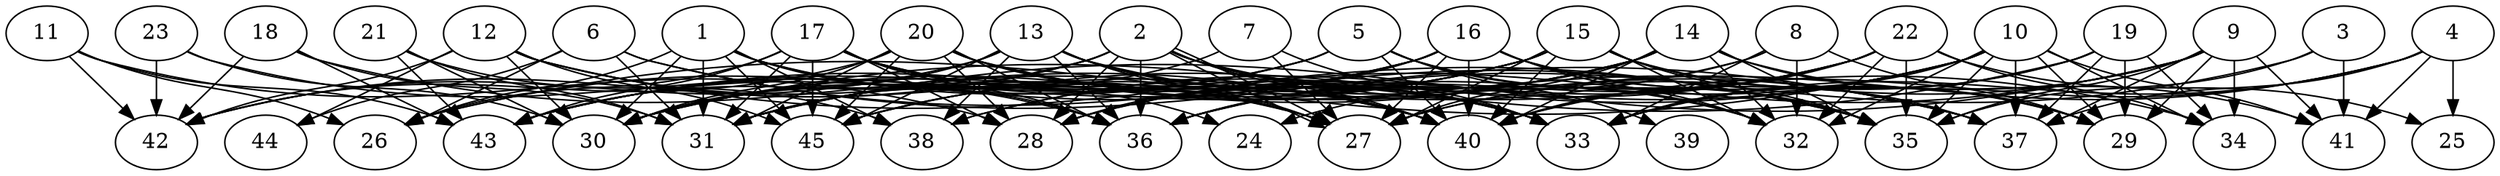 // DAG automatically generated by daggen at Thu Oct  3 14:07:24 2019
// ./daggen --dot -n 45 --ccr 0.5 --fat 0.9 --regular 0.5 --density 0.5 --mindata 5242880 --maxdata 52428800 
digraph G {
  1 [size="43403264", alpha="0.07", expect_size="21701632"] 
  1 -> 26 [size ="21701632"]
  1 -> 27 [size ="21701632"]
  1 -> 30 [size ="21701632"]
  1 -> 31 [size ="21701632"]
  1 -> 33 [size ="21701632"]
  1 -> 36 [size ="21701632"]
  1 -> 38 [size ="21701632"]
  1 -> 45 [size ="21701632"]
  2 [size="72099840", alpha="0.11", expect_size="36049920"] 
  2 -> 27 [size ="36049920"]
  2 -> 27 [size ="36049920"]
  2 -> 28 [size ="36049920"]
  2 -> 30 [size ="36049920"]
  2 -> 32 [size ="36049920"]
  2 -> 33 [size ="36049920"]
  2 -> 34 [size ="36049920"]
  2 -> 36 [size ="36049920"]
  2 -> 40 [size ="36049920"]
  2 -> 42 [size ="36049920"]
  2 -> 43 [size ="36049920"]
  3 [size="77699072", alpha="0.00", expect_size="38849536"] 
  3 -> 35 [size ="38849536"]
  3 -> 36 [size ="38849536"]
  3 -> 41 [size ="38849536"]
  4 [size="10878976", alpha="0.05", expect_size="5439488"] 
  4 -> 25 [size ="5439488"]
  4 -> 27 [size ="5439488"]
  4 -> 33 [size ="5439488"]
  4 -> 37 [size ="5439488"]
  4 -> 40 [size ="5439488"]
  4 -> 41 [size ="5439488"]
  5 [size="90550272", alpha="0.15", expect_size="45275136"] 
  5 -> 30 [size ="45275136"]
  5 -> 31 [size ="45275136"]
  5 -> 32 [size ="45275136"]
  5 -> 35 [size ="45275136"]
  5 -> 39 [size ="45275136"]
  5 -> 40 [size ="45275136"]
  5 -> 43 [size ="45275136"]
  6 [size="17668096", alpha="0.19", expect_size="8834048"] 
  6 -> 26 [size ="8834048"]
  6 -> 31 [size ="8834048"]
  6 -> 35 [size ="8834048"]
  6 -> 37 [size ="8834048"]
  6 -> 44 [size ="8834048"]
  7 [size="63758336", alpha="0.00", expect_size="31879168"] 
  7 -> 27 [size ="31879168"]
  7 -> 31 [size ="31879168"]
  7 -> 33 [size ="31879168"]
  8 [size="76083200", alpha="0.14", expect_size="38041600"] 
  8 -> 29 [size ="38041600"]
  8 -> 31 [size ="38041600"]
  8 -> 32 [size ="38041600"]
  8 -> 33 [size ="38041600"]
  8 -> 36 [size ="38041600"]
  9 [size="95619072", alpha="0.09", expect_size="47809536"] 
  9 -> 27 [size ="47809536"]
  9 -> 28 [size ="47809536"]
  9 -> 29 [size ="47809536"]
  9 -> 31 [size ="47809536"]
  9 -> 33 [size ="47809536"]
  9 -> 34 [size ="47809536"]
  9 -> 35 [size ="47809536"]
  9 -> 37 [size ="47809536"]
  9 -> 41 [size ="47809536"]
  10 [size="99713024", alpha="0.15", expect_size="49856512"] 
  10 -> 26 [size ="49856512"]
  10 -> 29 [size ="49856512"]
  10 -> 32 [size ="49856512"]
  10 -> 33 [size ="49856512"]
  10 -> 34 [size ="49856512"]
  10 -> 35 [size ="49856512"]
  10 -> 36 [size ="49856512"]
  10 -> 37 [size ="49856512"]
  10 -> 38 [size ="49856512"]
  10 -> 41 [size ="49856512"]
  10 -> 45 [size ="49856512"]
  11 [size="35405824", alpha="0.14", expect_size="17702912"] 
  11 -> 26 [size ="17702912"]
  11 -> 28 [size ="17702912"]
  11 -> 42 [size ="17702912"]
  11 -> 43 [size ="17702912"]
  12 [size="67862528", alpha="0.10", expect_size="33931264"] 
  12 -> 27 [size ="33931264"]
  12 -> 30 [size ="33931264"]
  12 -> 35 [size ="33931264"]
  12 -> 40 [size ="33931264"]
  12 -> 42 [size ="33931264"]
  12 -> 44 [size ="33931264"]
  12 -> 45 [size ="33931264"]
  13 [size="27273216", alpha="0.12", expect_size="13636608"] 
  13 -> 27 [size ="13636608"]
  13 -> 30 [size ="13636608"]
  13 -> 33 [size ="13636608"]
  13 -> 36 [size ="13636608"]
  13 -> 37 [size ="13636608"]
  13 -> 38 [size ="13636608"]
  13 -> 40 [size ="13636608"]
  13 -> 42 [size ="13636608"]
  13 -> 45 [size ="13636608"]
  14 [size="28887040", alpha="0.06", expect_size="14443520"] 
  14 -> 27 [size ="14443520"]
  14 -> 29 [size ="14443520"]
  14 -> 30 [size ="14443520"]
  14 -> 32 [size ="14443520"]
  14 -> 35 [size ="14443520"]
  14 -> 36 [size ="14443520"]
  14 -> 40 [size ="14443520"]
  14 -> 41 [size ="14443520"]
  14 -> 43 [size ="14443520"]
  14 -> 45 [size ="14443520"]
  15 [size="53225472", alpha="0.02", expect_size="26612736"] 
  15 -> 27 [size ="26612736"]
  15 -> 29 [size ="26612736"]
  15 -> 30 [size ="26612736"]
  15 -> 31 [size ="26612736"]
  15 -> 32 [size ="26612736"]
  15 -> 35 [size ="26612736"]
  15 -> 37 [size ="26612736"]
  15 -> 40 [size ="26612736"]
  15 -> 43 [size ="26612736"]
  15 -> 45 [size ="26612736"]
  16 [size="29675520", alpha="0.12", expect_size="14837760"] 
  16 -> 26 [size ="14837760"]
  16 -> 27 [size ="14837760"]
  16 -> 28 [size ="14837760"]
  16 -> 29 [size ="14837760"]
  16 -> 31 [size ="14837760"]
  16 -> 32 [size ="14837760"]
  16 -> 35 [size ="14837760"]
  16 -> 40 [size ="14837760"]
  16 -> 43 [size ="14837760"]
  17 [size="25411584", alpha="0.17", expect_size="12705792"] 
  17 -> 24 [size ="12705792"]
  17 -> 26 [size ="12705792"]
  17 -> 28 [size ="12705792"]
  17 -> 31 [size ="12705792"]
  17 -> 33 [size ="12705792"]
  17 -> 36 [size ="12705792"]
  17 -> 40 [size ="12705792"]
  17 -> 43 [size ="12705792"]
  17 -> 45 [size ="12705792"]
  18 [size="27676672", alpha="0.11", expect_size="13838336"] 
  18 -> 31 [size ="13838336"]
  18 -> 40 [size ="13838336"]
  18 -> 42 [size ="13838336"]
  18 -> 43 [size ="13838336"]
  19 [size="93517824", alpha="0.13", expect_size="46758912"] 
  19 -> 29 [size ="46758912"]
  19 -> 30 [size ="46758912"]
  19 -> 33 [size ="46758912"]
  19 -> 34 [size ="46758912"]
  19 -> 37 [size ="46758912"]
  19 -> 40 [size ="46758912"]
  20 [size="42258432", alpha="0.04", expect_size="21129216"] 
  20 -> 27 [size ="21129216"]
  20 -> 28 [size ="21129216"]
  20 -> 30 [size ="21129216"]
  20 -> 31 [size ="21129216"]
  20 -> 33 [size ="21129216"]
  20 -> 36 [size ="21129216"]
  20 -> 37 [size ="21129216"]
  20 -> 42 [size ="21129216"]
  20 -> 45 [size ="21129216"]
  21 [size="18739200", alpha="0.02", expect_size="9369600"] 
  21 -> 30 [size ="9369600"]
  21 -> 31 [size ="9369600"]
  21 -> 38 [size ="9369600"]
  21 -> 43 [size ="9369600"]
  22 [size="82685952", alpha="0.12", expect_size="41342976"] 
  22 -> 24 [size ="41342976"]
  22 -> 25 [size ="41342976"]
  22 -> 28 [size ="41342976"]
  22 -> 32 [size ="41342976"]
  22 -> 34 [size ="41342976"]
  22 -> 35 [size ="41342976"]
  22 -> 36 [size ="41342976"]
  22 -> 38 [size ="41342976"]
  22 -> 40 [size ="41342976"]
  23 [size="33794048", alpha="0.18", expect_size="16897024"] 
  23 -> 30 [size ="16897024"]
  23 -> 36 [size ="16897024"]
  23 -> 42 [size ="16897024"]
  24 [size="89788416", alpha="0.03", expect_size="44894208"] 
  25 [size="23920640", alpha="0.05", expect_size="11960320"] 
  26 [size="31082496", alpha="0.08", expect_size="15541248"] 
  27 [size="87560192", alpha="0.03", expect_size="43780096"] 
  28 [size="71661568", alpha="0.12", expect_size="35830784"] 
  29 [size="30631936", alpha="0.19", expect_size="15315968"] 
  30 [size="93100032", alpha="0.05", expect_size="46550016"] 
  31 [size="17534976", alpha="0.16", expect_size="8767488"] 
  32 [size="25600000", alpha="0.19", expect_size="12800000"] 
  33 [size="84537344", alpha="0.06", expect_size="42268672"] 
  34 [size="72818688", alpha="0.16", expect_size="36409344"] 
  35 [size="85207040", alpha="0.16", expect_size="42603520"] 
  36 [size="13031424", alpha="0.20", expect_size="6515712"] 
  37 [size="52211712", alpha="0.07", expect_size="26105856"] 
  38 [size="67284992", alpha="0.17", expect_size="33642496"] 
  39 [size="29472768", alpha="0.05", expect_size="14736384"] 
  40 [size="23914496", alpha="0.00", expect_size="11957248"] 
  41 [size="45463552", alpha="0.17", expect_size="22731776"] 
  42 [size="24670208", alpha="0.09", expect_size="12335104"] 
  43 [size="18915328", alpha="0.06", expect_size="9457664"] 
  44 [size="44984320", alpha="0.19", expect_size="22492160"] 
  45 [size="26908672", alpha="0.16", expect_size="13454336"] 
}
